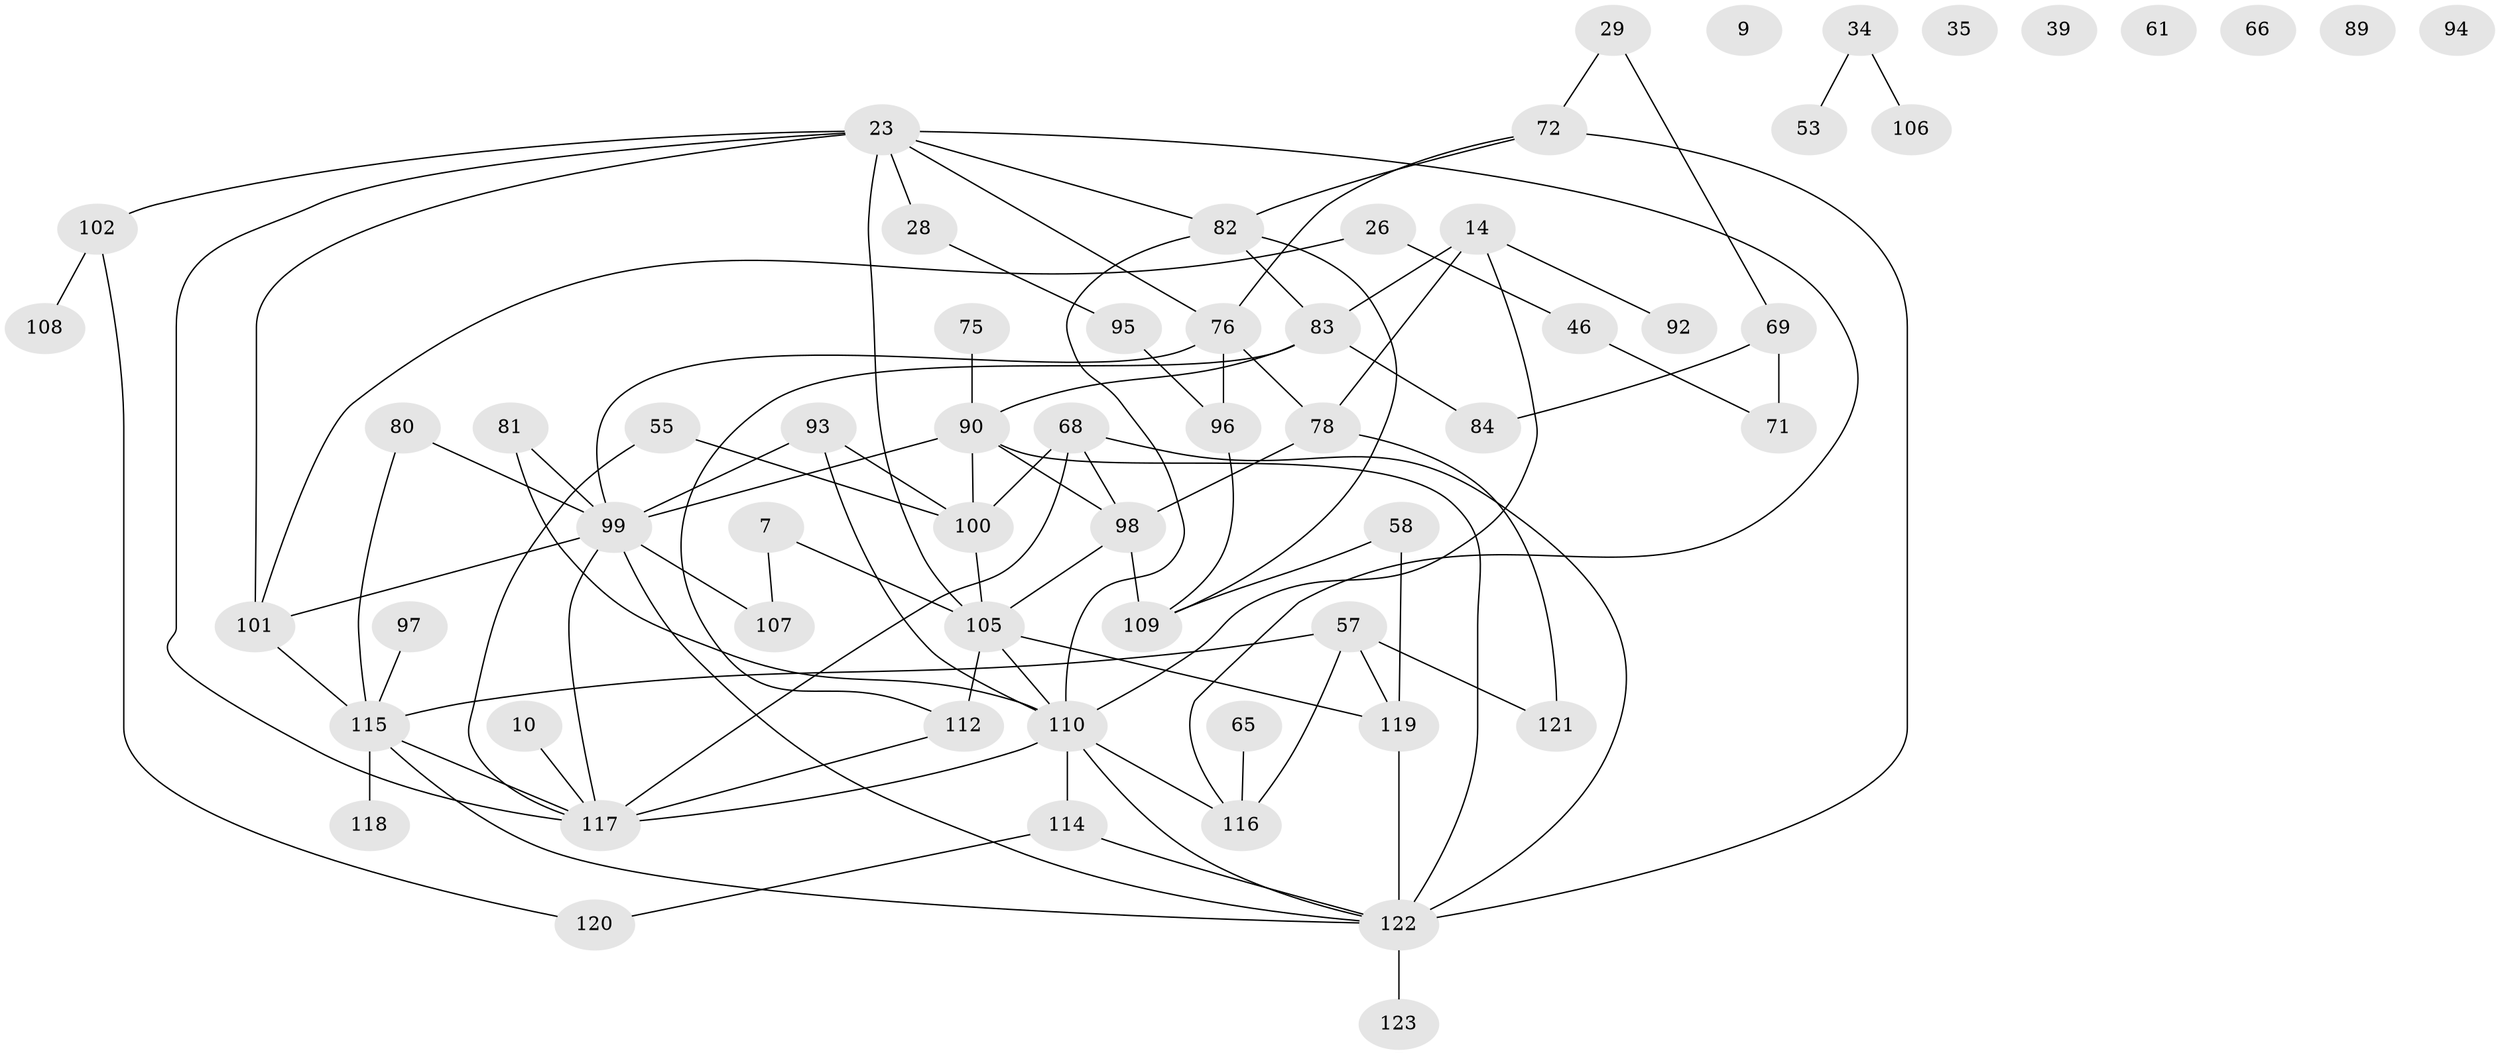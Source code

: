 // original degree distribution, {1: 0.11382113821138211, 6: 0.056910569105691054, 4: 0.18699186991869918, 2: 0.3089430894308943, 3: 0.21138211382113822, 0: 0.056910569105691054, 5: 0.056910569105691054, 7: 0.008130081300813009}
// Generated by graph-tools (version 1.1) at 2025/39/03/09/25 04:39:18]
// undirected, 61 vertices, 92 edges
graph export_dot {
graph [start="1"]
  node [color=gray90,style=filled];
  7;
  9;
  10;
  14;
  23 [super="+2"];
  26;
  28;
  29;
  34;
  35;
  39;
  46;
  53;
  55;
  57;
  58;
  61;
  65;
  66;
  68 [super="+22+47"];
  69;
  71 [super="+36+52"];
  72;
  75;
  76 [super="+41"];
  78 [super="+50"];
  80;
  81;
  82 [super="+12"];
  83 [super="+21"];
  84;
  89;
  90 [super="+67+6"];
  92;
  93 [super="+11"];
  94;
  95;
  96 [super="+74"];
  97;
  98 [super="+60"];
  99 [super="+37+49+88"];
  100 [super="+42+56"];
  101 [super="+19"];
  102;
  105 [super="+5+103"];
  106;
  107;
  108;
  109;
  110 [super="+38+77+86"];
  112;
  114 [super="+87"];
  115 [super="+79+113"];
  116;
  117 [super="+44+91"];
  118;
  119 [super="+111"];
  120;
  121 [super="+8"];
  122 [super="+104"];
  123;
  7 -- 107;
  7 -- 105;
  10 -- 117;
  14 -- 83 [weight=2];
  14 -- 92;
  14 -- 110;
  14 -- 78;
  23 -- 28 [weight=2];
  23 -- 102;
  23 -- 82;
  23 -- 116;
  23 -- 105 [weight=2];
  23 -- 101;
  23 -- 76;
  23 -- 117;
  26 -- 46;
  26 -- 101;
  28 -- 95;
  29 -- 69;
  29 -- 72;
  34 -- 53;
  34 -- 106;
  46 -- 71;
  55 -- 117 [weight=2];
  55 -- 100;
  57 -- 116;
  57 -- 121;
  57 -- 119;
  57 -- 115;
  58 -- 109;
  58 -- 119;
  65 -- 116;
  68 -- 100 [weight=2];
  68 -- 122 [weight=2];
  68 -- 117 [weight=2];
  68 -- 98;
  69 -- 71 [weight=2];
  69 -- 84;
  72 -- 82;
  72 -- 76;
  72 -- 122;
  75 -- 90;
  76 -- 78;
  76 -- 99;
  76 -- 96;
  78 -- 121;
  78 -- 98 [weight=2];
  80 -- 115;
  80 -- 99;
  81 -- 110;
  81 -- 99;
  82 -- 83;
  82 -- 109;
  82 -- 110;
  83 -- 84;
  83 -- 112;
  83 -- 90;
  90 -- 98;
  90 -- 122 [weight=2];
  90 -- 100;
  90 -- 99;
  93 -- 110 [weight=2];
  93 -- 100 [weight=2];
  93 -- 99;
  95 -- 96;
  96 -- 109;
  97 -- 115;
  98 -- 109;
  98 -- 105;
  99 -- 101;
  99 -- 117 [weight=3];
  99 -- 122;
  99 -- 107;
  100 -- 105 [weight=2];
  101 -- 115;
  102 -- 108;
  102 -- 120;
  105 -- 110;
  105 -- 112;
  105 -- 119;
  110 -- 122 [weight=2];
  110 -- 116;
  110 -- 117;
  110 -- 114;
  112 -- 117;
  114 -- 120;
  114 -- 122;
  115 -- 117 [weight=2];
  115 -- 118;
  115 -- 122;
  119 -- 122 [weight=2];
  122 -- 123;
}

